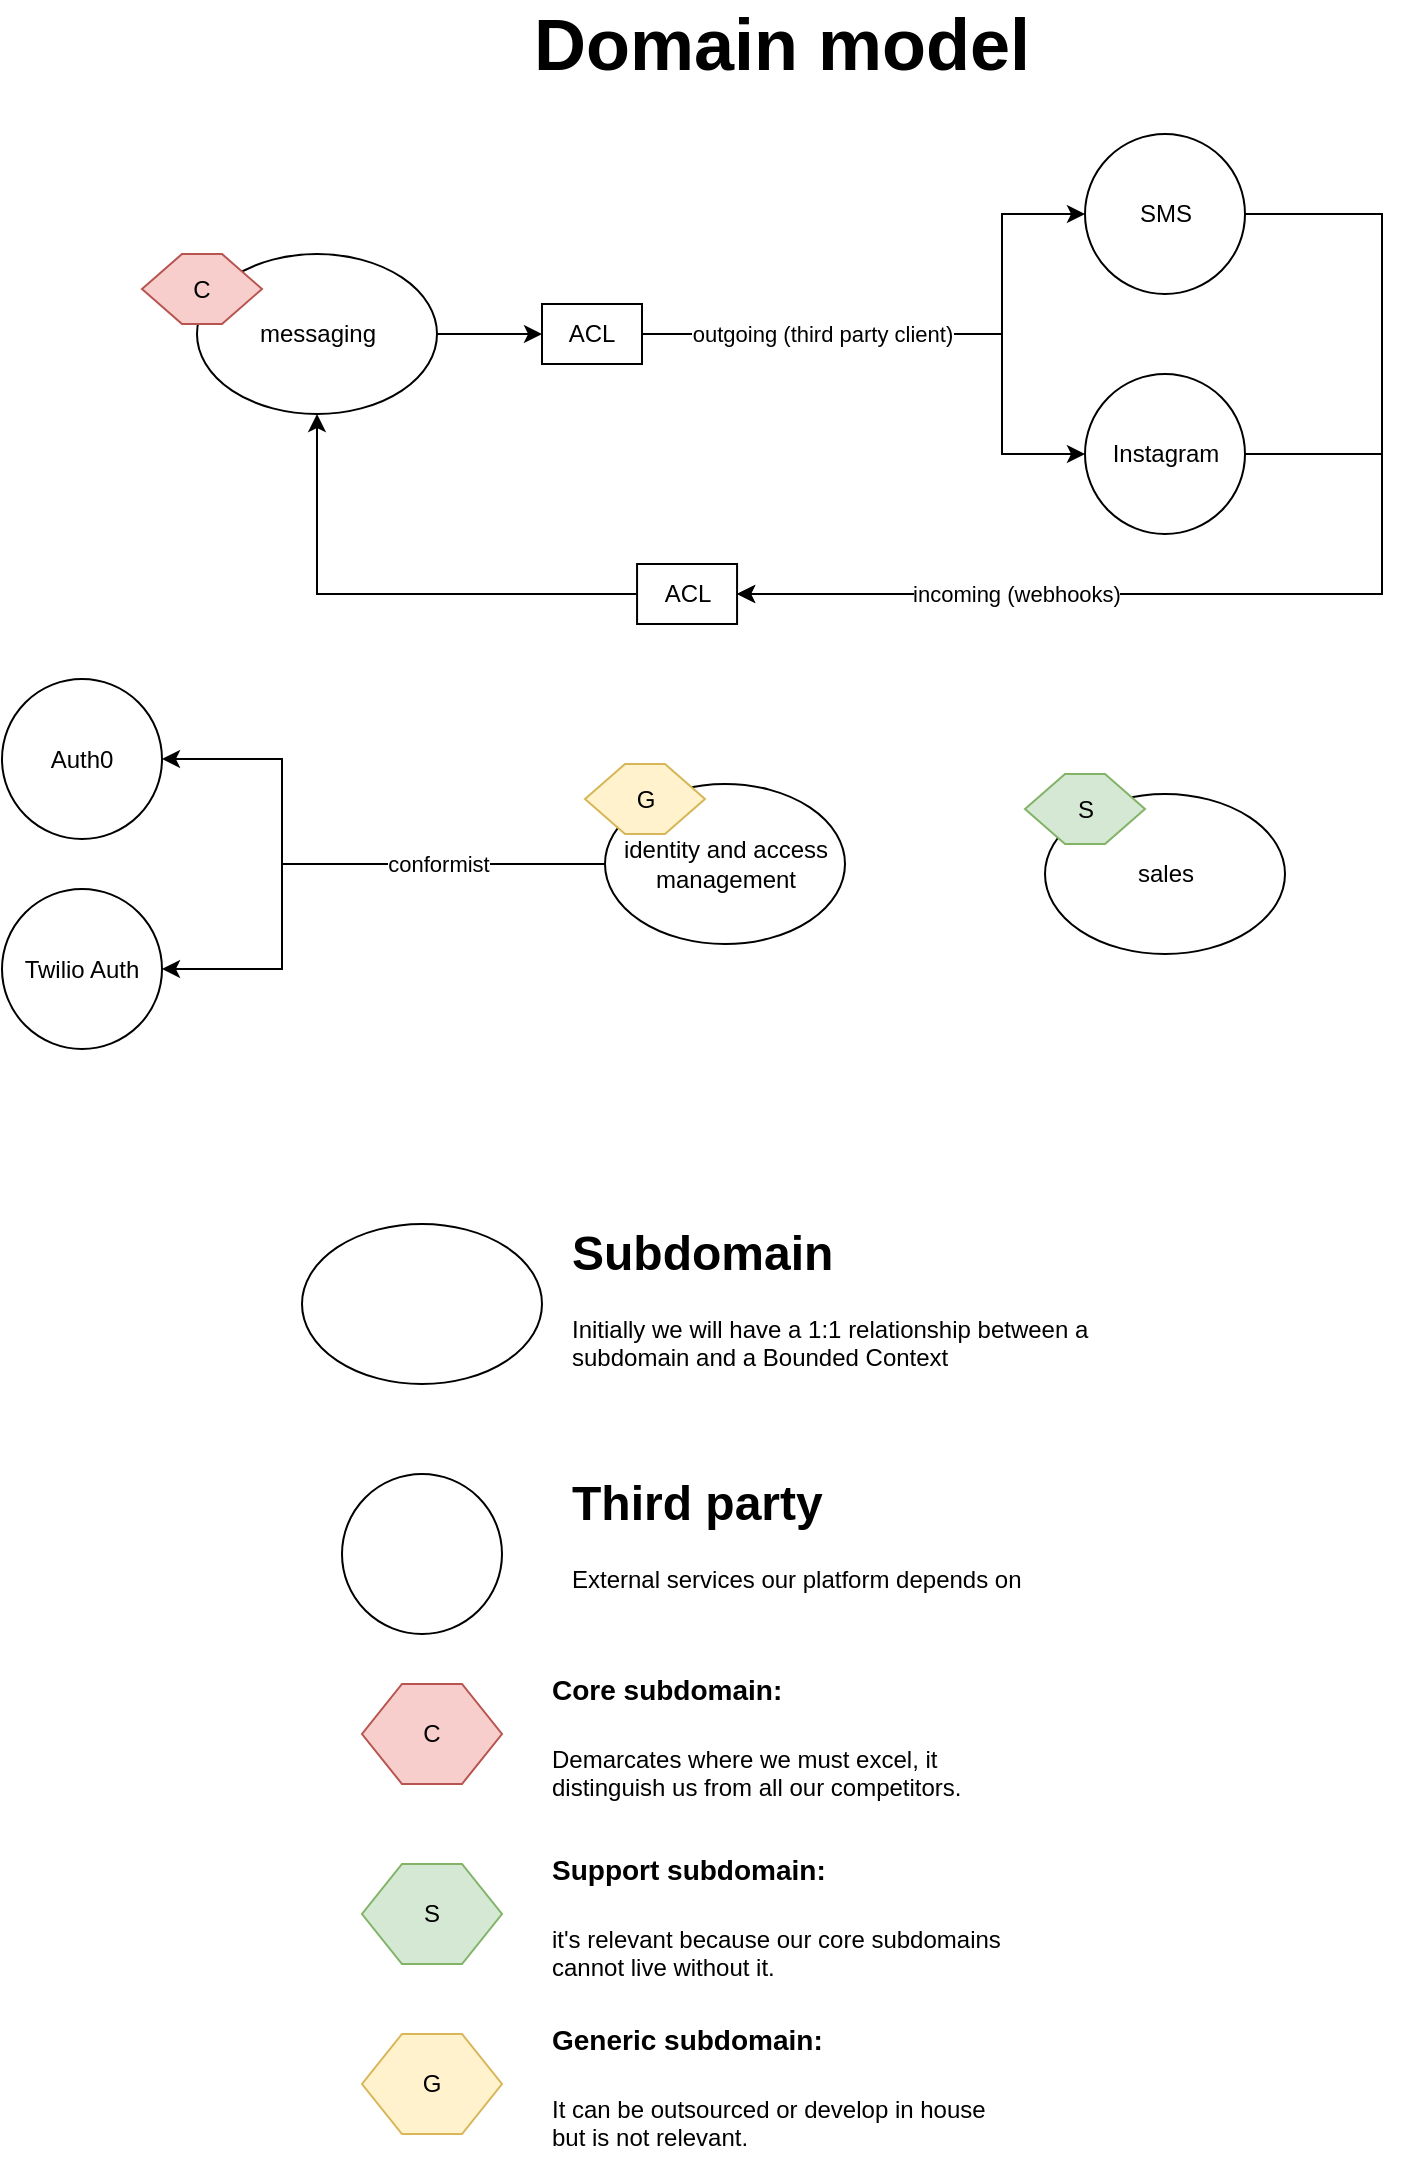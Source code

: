 <mxfile version="15.4.0" type="device"><diagram id="GE5ZwSiNpoWmNS2LUAuh" name="Page-1"><mxGraphModel dx="1106" dy="807" grid="1" gridSize="10" guides="1" tooltips="1" connect="1" arrows="1" fold="1" page="1" pageScale="1" pageWidth="850" pageHeight="1100" math="0" shadow="0"><root><mxCell id="0"/><mxCell id="1" parent="0"/><mxCell id="m8KTZqlrjJZBvlOvU_I0-1" value="" style="ellipse;whiteSpace=wrap;html=1;" parent="1" vertex="1"><mxGeometry x="200" y="625" width="120" height="80" as="geometry"/></mxCell><mxCell id="m8KTZqlrjJZBvlOvU_I0-2" value="&lt;h1&gt;Subdomain&lt;/h1&gt;&lt;p&gt;&lt;span data-lucid-type=&quot;application/vnd.lucid.text&quot; data-lucid-content=&quot;{&amp;#34;t&amp;#34;:&amp;#34;Initially we will have a 1:1 relationship between a subdomain and a Bounded Context&amp;#34;,&amp;#34;m&amp;#34;:[{&amp;#34;s&amp;#34;:0,&amp;#34;n&amp;#34;:&amp;#34;a&amp;#34;,&amp;#34;v&amp;#34;:&amp;#34;left&amp;#34;},{&amp;#34;s&amp;#34;:0,&amp;#34;n&amp;#34;:&amp;#34;c&amp;#34;,&amp;#34;v&amp;#34;:&amp;#34;000000ff&amp;#34;,&amp;#34;e&amp;#34;:83},{&amp;#34;s&amp;#34;:0,&amp;#34;n&amp;#34;:&amp;#34;f&amp;#34;,&amp;#34;v&amp;#34;:&amp;#34;Noto Sans&amp;#34;,&amp;#34;e&amp;#34;:83},{&amp;#34;s&amp;#34;:0,&amp;#34;n&amp;#34;:&amp;#34;fc&amp;#34;,&amp;#34;v&amp;#34;:&amp;#34;Regular&amp;#34;,&amp;#34;e&amp;#34;:83},{&amp;#34;s&amp;#34;:0,&amp;#34;n&amp;#34;:&amp;#34;fid&amp;#34;,&amp;#34;v&amp;#34;:123120,&amp;#34;e&amp;#34;:83}]}&quot;&gt;Initially we will have a 1:1 relationship between a subdomain and a Bounded Context&lt;/span&gt;&lt;br&gt;&lt;/p&gt;" style="text;html=1;strokeColor=none;fillColor=none;spacing=5;spacingTop=-20;whiteSpace=wrap;overflow=hidden;rounded=0;" parent="1" vertex="1"><mxGeometry x="330" y="620" width="320" height="90" as="geometry"/></mxCell><mxCell id="m8KTZqlrjJZBvlOvU_I0-3" value="" style="ellipse;whiteSpace=wrap;html=1;aspect=fixed;" parent="1" vertex="1"><mxGeometry x="220" y="750" width="80" height="80" as="geometry"/></mxCell><mxCell id="m8KTZqlrjJZBvlOvU_I0-4" value="&lt;h1&gt;&lt;span&gt;Third party&lt;/span&gt;&lt;br&gt;&lt;/h1&gt;&lt;div&gt;External services our platform depends on&lt;/div&gt;" style="text;html=1;strokeColor=none;fillColor=none;spacing=5;spacingTop=-20;whiteSpace=wrap;overflow=hidden;rounded=0;" parent="1" vertex="1"><mxGeometry x="330" y="745" width="320" height="90" as="geometry"/></mxCell><mxCell id="m8KTZqlrjJZBvlOvU_I0-6" value="C" style="shape=hexagon;perimeter=hexagonPerimeter2;whiteSpace=wrap;html=1;fixedSize=1;fillColor=#f8cecc;strokeColor=#b85450;" parent="1" vertex="1"><mxGeometry x="230" y="855" width="70" height="50" as="geometry"/></mxCell><mxCell id="m8KTZqlrjJZBvlOvU_I0-7" value="&lt;h1&gt;&lt;font style=&quot;font-size: 14px&quot;&gt;Core subdomain:&lt;/font&gt;&lt;/h1&gt;&lt;span data-lucid-type=&quot;application/vnd.lucid.text&quot; data-lucid-content=&quot;{&amp;#34;t&amp;#34;:&amp;#34;demarcates where we must excel, it distinguish us from all our competitors.&amp;#34;,&amp;#34;m&amp;#34;:[{&amp;#34;s&amp;#34;:0,&amp;#34;n&amp;#34;:&amp;#34;a&amp;#34;,&amp;#34;v&amp;#34;:&amp;#34;left&amp;#34;},{&amp;#34;s&amp;#34;:0,&amp;#34;n&amp;#34;:&amp;#34;c&amp;#34;,&amp;#34;v&amp;#34;:&amp;#34;000000ff&amp;#34;,&amp;#34;e&amp;#34;:75},{&amp;#34;s&amp;#34;:0,&amp;#34;n&amp;#34;:&amp;#34;f&amp;#34;,&amp;#34;v&amp;#34;:&amp;#34;Noto Sans&amp;#34;,&amp;#34;e&amp;#34;:75},{&amp;#34;s&amp;#34;:0,&amp;#34;n&amp;#34;:&amp;#34;fc&amp;#34;,&amp;#34;v&amp;#34;:&amp;#34;Regular&amp;#34;,&amp;#34;e&amp;#34;:75},{&amp;#34;s&amp;#34;:0,&amp;#34;n&amp;#34;:&amp;#34;fid&amp;#34;,&amp;#34;v&amp;#34;:123120,&amp;#34;e&amp;#34;:75}]}&quot;&gt;Demarcates where we must excel, it distinguish us from all our competitors.&lt;/span&gt;" style="text;html=1;strokeColor=none;fillColor=none;spacing=5;spacingTop=-20;whiteSpace=wrap;overflow=hidden;rounded=0;" parent="1" vertex="1"><mxGeometry x="320" y="835" width="240" height="90" as="geometry"/></mxCell><mxCell id="m8KTZqlrjJZBvlOvU_I0-8" value="S" style="shape=hexagon;perimeter=hexagonPerimeter2;whiteSpace=wrap;html=1;fixedSize=1;fillColor=#d5e8d4;strokeColor=#82b366;" parent="1" vertex="1"><mxGeometry x="230" y="945" width="70" height="50" as="geometry"/></mxCell><mxCell id="m8KTZqlrjJZBvlOvU_I0-9" value="&lt;h1&gt;&lt;font style=&quot;font-size: 14px&quot;&gt;Support subdomain:&lt;/font&gt;&lt;/h1&gt;&lt;span data-lucid-type=&quot;application/vnd.lucid.text&quot; data-lucid-content=&quot;{&amp;#34;t&amp;#34;:&amp;#34;t's relevant because our core subdomains cannot live without it.&amp;#34;,&amp;#34;m&amp;#34;:[{&amp;#34;s&amp;#34;:0,&amp;#34;n&amp;#34;:&amp;#34;a&amp;#34;,&amp;#34;v&amp;#34;:&amp;#34;left&amp;#34;},{&amp;#34;s&amp;#34;:0,&amp;#34;n&amp;#34;:&amp;#34;c&amp;#34;,&amp;#34;v&amp;#34;:&amp;#34;000000ff&amp;#34;,&amp;#34;e&amp;#34;:64},{&amp;#34;s&amp;#34;:0,&amp;#34;n&amp;#34;:&amp;#34;f&amp;#34;,&amp;#34;v&amp;#34;:&amp;#34;Noto Sans&amp;#34;,&amp;#34;e&amp;#34;:64},{&amp;#34;s&amp;#34;:0,&amp;#34;n&amp;#34;:&amp;#34;fc&amp;#34;,&amp;#34;v&amp;#34;:&amp;#34;Regular&amp;#34;,&amp;#34;e&amp;#34;:64},{&amp;#34;s&amp;#34;:0,&amp;#34;n&amp;#34;:&amp;#34;fid&amp;#34;,&amp;#34;v&amp;#34;:123120,&amp;#34;e&amp;#34;:64}]}&quot;&gt;it's relevant because our core subdomains cannot live without it.&lt;/span&gt;" style="text;html=1;strokeColor=none;fillColor=none;spacing=5;spacingTop=-20;whiteSpace=wrap;overflow=hidden;rounded=0;" parent="1" vertex="1"><mxGeometry x="320" y="925" width="240" height="90" as="geometry"/></mxCell><mxCell id="m8KTZqlrjJZBvlOvU_I0-10" value="G" style="shape=hexagon;perimeter=hexagonPerimeter2;whiteSpace=wrap;html=1;fixedSize=1;fillColor=#fff2cc;strokeColor=#d6b656;" parent="1" vertex="1"><mxGeometry x="230" y="1030" width="70" height="50" as="geometry"/></mxCell><mxCell id="m8KTZqlrjJZBvlOvU_I0-11" value="&lt;h1&gt;&lt;font style=&quot;font-size: 14px&quot;&gt;Generic subdomain:&lt;/font&gt;&lt;/h1&gt;&lt;span data-lucid-type=&quot;application/vnd.lucid.text&quot; data-lucid-content=&quot;{&amp;#34;t&amp;#34;:&amp;#34;It can be outsourced or develop in house but is not relevant.&amp;#34;,&amp;#34;m&amp;#34;:[{&amp;#34;s&amp;#34;:0,&amp;#34;n&amp;#34;:&amp;#34;a&amp;#34;,&amp;#34;v&amp;#34;:&amp;#34;left&amp;#34;},{&amp;#34;s&amp;#34;:0,&amp;#34;n&amp;#34;:&amp;#34;c&amp;#34;,&amp;#34;v&amp;#34;:&amp;#34;000000ff&amp;#34;,&amp;#34;e&amp;#34;:61},{&amp;#34;s&amp;#34;:0,&amp;#34;n&amp;#34;:&amp;#34;f&amp;#34;,&amp;#34;v&amp;#34;:&amp;#34;Noto Sans&amp;#34;,&amp;#34;e&amp;#34;:61},{&amp;#34;s&amp;#34;:0,&amp;#34;n&amp;#34;:&amp;#34;fc&amp;#34;,&amp;#34;v&amp;#34;:&amp;#34;Regular&amp;#34;,&amp;#34;e&amp;#34;:61},{&amp;#34;s&amp;#34;:0,&amp;#34;n&amp;#34;:&amp;#34;fid&amp;#34;,&amp;#34;v&amp;#34;:123120,&amp;#34;e&amp;#34;:61}]}&quot;&gt;It can be outsourced or develop in house but is not relevant.&lt;/span&gt;" style="text;html=1;strokeColor=none;fillColor=none;spacing=5;spacingTop=-20;whiteSpace=wrap;overflow=hidden;rounded=0;" parent="1" vertex="1"><mxGeometry x="320" y="1010" width="240" height="90" as="geometry"/></mxCell><mxCell id="m8KTZqlrjJZBvlOvU_I0-16" style="edgeStyle=orthogonalEdgeStyle;rounded=0;orthogonalLoop=1;jettySize=auto;html=1;" parent="1" source="m8KTZqlrjJZBvlOvU_I0-12" target="m8KTZqlrjJZBvlOvU_I0-15" edge="1"><mxGeometry relative="1" as="geometry"/></mxCell><mxCell id="m8KTZqlrjJZBvlOvU_I0-12" value="messaging" style="ellipse;whiteSpace=wrap;html=1;" parent="1" vertex="1"><mxGeometry x="147.5" y="140" width="120" height="80" as="geometry"/></mxCell><mxCell id="m8KTZqlrjJZBvlOvU_I0-13" value="&lt;font style=&quot;font-size: 36px&quot;&gt;&lt;b&gt;Domain model&lt;/b&gt;&lt;/font&gt;" style="text;html=1;strokeColor=none;fillColor=none;align=center;verticalAlign=middle;whiteSpace=wrap;rounded=0;" parent="1" vertex="1"><mxGeometry x="285" y="20" width="310" height="30" as="geometry"/></mxCell><mxCell id="m8KTZqlrjJZBvlOvU_I0-14" value="C" style="shape=hexagon;perimeter=hexagonPerimeter2;whiteSpace=wrap;html=1;fixedSize=1;fillColor=#f8cecc;strokeColor=#b85450;" parent="1" vertex="1"><mxGeometry x="120" y="140" width="60" height="35" as="geometry"/></mxCell><mxCell id="m8KTZqlrjJZBvlOvU_I0-21" style="edgeStyle=orthogonalEdgeStyle;rounded=0;orthogonalLoop=1;jettySize=auto;html=1;entryX=0;entryY=0.5;entryDx=0;entryDy=0;" parent="1" source="m8KTZqlrjJZBvlOvU_I0-15" target="m8KTZqlrjJZBvlOvU_I0-17" edge="1"><mxGeometry relative="1" as="geometry"><Array as="points"><mxPoint x="550" y="180"/><mxPoint x="550" y="120"/></Array></mxGeometry></mxCell><mxCell id="m8KTZqlrjJZBvlOvU_I0-22" style="edgeStyle=orthogonalEdgeStyle;rounded=0;orthogonalLoop=1;jettySize=auto;html=1;entryX=0;entryY=0.5;entryDx=0;entryDy=0;" parent="1" source="m8KTZqlrjJZBvlOvU_I0-15" target="m8KTZqlrjJZBvlOvU_I0-20" edge="1"><mxGeometry relative="1" as="geometry"><Array as="points"><mxPoint x="550" y="180"/><mxPoint x="550" y="240"/></Array></mxGeometry></mxCell><mxCell id="5XZ6Mj1xVnt4lzkNvrKi-2" value="outgoing (third party client)" style="edgeLabel;html=1;align=center;verticalAlign=middle;resizable=0;points=[];" parent="m8KTZqlrjJZBvlOvU_I0-22" vertex="1" connectable="0"><mxGeometry x="-0.702" y="1" relative="1" as="geometry"><mxPoint x="48" y="1" as="offset"/></mxGeometry></mxCell><mxCell id="m8KTZqlrjJZBvlOvU_I0-15" value="ACL" style="rounded=0;whiteSpace=wrap;html=1;" parent="1" vertex="1"><mxGeometry x="320" y="165" width="50" height="30" as="geometry"/></mxCell><mxCell id="5XZ6Mj1xVnt4lzkNvrKi-7" style="edgeStyle=orthogonalEdgeStyle;rounded=0;orthogonalLoop=1;jettySize=auto;html=1;entryX=1;entryY=0.5;entryDx=0;entryDy=0;" parent="1" source="m8KTZqlrjJZBvlOvU_I0-17" target="m8KTZqlrjJZBvlOvU_I0-25" edge="1"><mxGeometry relative="1" as="geometry"><Array as="points"><mxPoint x="740" y="120"/><mxPoint x="740" y="310"/></Array></mxGeometry></mxCell><mxCell id="m8KTZqlrjJZBvlOvU_I0-17" value="SMS" style="ellipse;whiteSpace=wrap;html=1;aspect=fixed;" parent="1" vertex="1"><mxGeometry x="591.5" y="80" width="80" height="80" as="geometry"/></mxCell><mxCell id="5XZ6Mj1xVnt4lzkNvrKi-8" style="edgeStyle=orthogonalEdgeStyle;rounded=0;orthogonalLoop=1;jettySize=auto;html=1;entryX=1;entryY=0.5;entryDx=0;entryDy=0;" parent="1" source="m8KTZqlrjJZBvlOvU_I0-20" target="m8KTZqlrjJZBvlOvU_I0-25" edge="1"><mxGeometry relative="1" as="geometry"><Array as="points"><mxPoint x="740" y="240"/><mxPoint x="740" y="310"/></Array></mxGeometry></mxCell><mxCell id="5XZ6Mj1xVnt4lzkNvrKi-9" value="incoming (webhooks)" style="edgeLabel;html=1;align=center;verticalAlign=middle;resizable=0;points=[];" parent="5XZ6Mj1xVnt4lzkNvrKi-8" vertex="1" connectable="0"><mxGeometry x="0.557" y="2" relative="1" as="geometry"><mxPoint x="37" y="-2" as="offset"/></mxGeometry></mxCell><mxCell id="m8KTZqlrjJZBvlOvU_I0-20" value="Instagram" style="ellipse;whiteSpace=wrap;html=1;aspect=fixed;" parent="1" vertex="1"><mxGeometry x="591.5" y="200" width="80" height="80" as="geometry"/></mxCell><mxCell id="m8KTZqlrjJZBvlOvU_I0-23" value="sales" style="ellipse;whiteSpace=wrap;html=1;" parent="1" vertex="1"><mxGeometry x="571.5" y="410" width="120" height="80" as="geometry"/></mxCell><mxCell id="5XZ6Mj1xVnt4lzkNvrKi-6" style="edgeStyle=orthogonalEdgeStyle;rounded=0;orthogonalLoop=1;jettySize=auto;html=1;entryX=0.5;entryY=1;entryDx=0;entryDy=0;" parent="1" source="m8KTZqlrjJZBvlOvU_I0-25" target="m8KTZqlrjJZBvlOvU_I0-12" edge="1"><mxGeometry relative="1" as="geometry"/></mxCell><mxCell id="m8KTZqlrjJZBvlOvU_I0-25" value="ACL" style="rounded=0;whiteSpace=wrap;html=1;" parent="1" vertex="1"><mxGeometry x="367.53" y="295" width="50" height="30" as="geometry"/></mxCell><mxCell id="m8KTZqlrjJZBvlOvU_I0-31" value="S" style="shape=hexagon;perimeter=hexagonPerimeter2;whiteSpace=wrap;html=1;fixedSize=1;fillColor=#d5e8d4;strokeColor=#82b366;" parent="1" vertex="1"><mxGeometry x="561.5" y="400" width="60" height="35" as="geometry"/></mxCell><mxCell id="5XZ6Mj1xVnt4lzkNvrKi-12" style="edgeStyle=orthogonalEdgeStyle;rounded=0;orthogonalLoop=1;jettySize=auto;html=1;entryX=1;entryY=0.5;entryDx=0;entryDy=0;" parent="1" source="5XZ6Mj1xVnt4lzkNvrKi-4" target="5XZ6Mj1xVnt4lzkNvrKi-10" edge="1"><mxGeometry relative="1" as="geometry"><Array as="points"><mxPoint x="190" y="445"/><mxPoint x="190" y="393"/></Array></mxGeometry></mxCell><mxCell id="5XZ6Mj1xVnt4lzkNvrKi-13" style="edgeStyle=orthogonalEdgeStyle;rounded=0;orthogonalLoop=1;jettySize=auto;html=1;entryX=1;entryY=0.5;entryDx=0;entryDy=0;" parent="1" source="5XZ6Mj1xVnt4lzkNvrKi-4" target="5XZ6Mj1xVnt4lzkNvrKi-11" edge="1"><mxGeometry relative="1" as="geometry"><Array as="points"><mxPoint x="190" y="445"/><mxPoint x="190" y="498"/></Array></mxGeometry></mxCell><mxCell id="CvzZf1gyWumBkH_R_mFd-1" value="conformist" style="edgeLabel;html=1;align=center;verticalAlign=middle;resizable=0;points=[];" parent="5XZ6Mj1xVnt4lzkNvrKi-13" vertex="1" connectable="0"><mxGeometry x="-0.391" y="3" relative="1" as="geometry"><mxPoint y="-3" as="offset"/></mxGeometry></mxCell><mxCell id="5XZ6Mj1xVnt4lzkNvrKi-4" value="identity and access management" style="ellipse;whiteSpace=wrap;html=1;" parent="1" vertex="1"><mxGeometry x="351.5" y="405" width="120" height="80" as="geometry"/></mxCell><mxCell id="5XZ6Mj1xVnt4lzkNvrKi-5" value="G" style="shape=hexagon;perimeter=hexagonPerimeter2;whiteSpace=wrap;html=1;fixedSize=1;fillColor=#fff2cc;strokeColor=#d6b656;" parent="1" vertex="1"><mxGeometry x="341.5" y="395" width="60" height="35" as="geometry"/></mxCell><mxCell id="5XZ6Mj1xVnt4lzkNvrKi-10" value="Auth0" style="ellipse;whiteSpace=wrap;html=1;aspect=fixed;" parent="1" vertex="1"><mxGeometry x="50" y="352.5" width="80" height="80" as="geometry"/></mxCell><mxCell id="5XZ6Mj1xVnt4lzkNvrKi-11" value="Twilio Auth" style="ellipse;whiteSpace=wrap;html=1;aspect=fixed;" parent="1" vertex="1"><mxGeometry x="50" y="457.5" width="80" height="80" as="geometry"/></mxCell></root></mxGraphModel></diagram></mxfile>